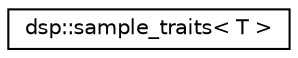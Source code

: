 digraph "Graphical Class Hierarchy"
{
  edge [fontname="Helvetica",fontsize="10",labelfontname="Helvetica",labelfontsize="10"];
  node [fontname="Helvetica",fontsize="10",shape=record];
  rankdir="LR";
  Node1 [label="dsp::sample_traits\< T \>",height=0.2,width=0.4,color="black", fillcolor="white", style="filled",URL="$structdsp_1_1sample__traits.html"];
}
